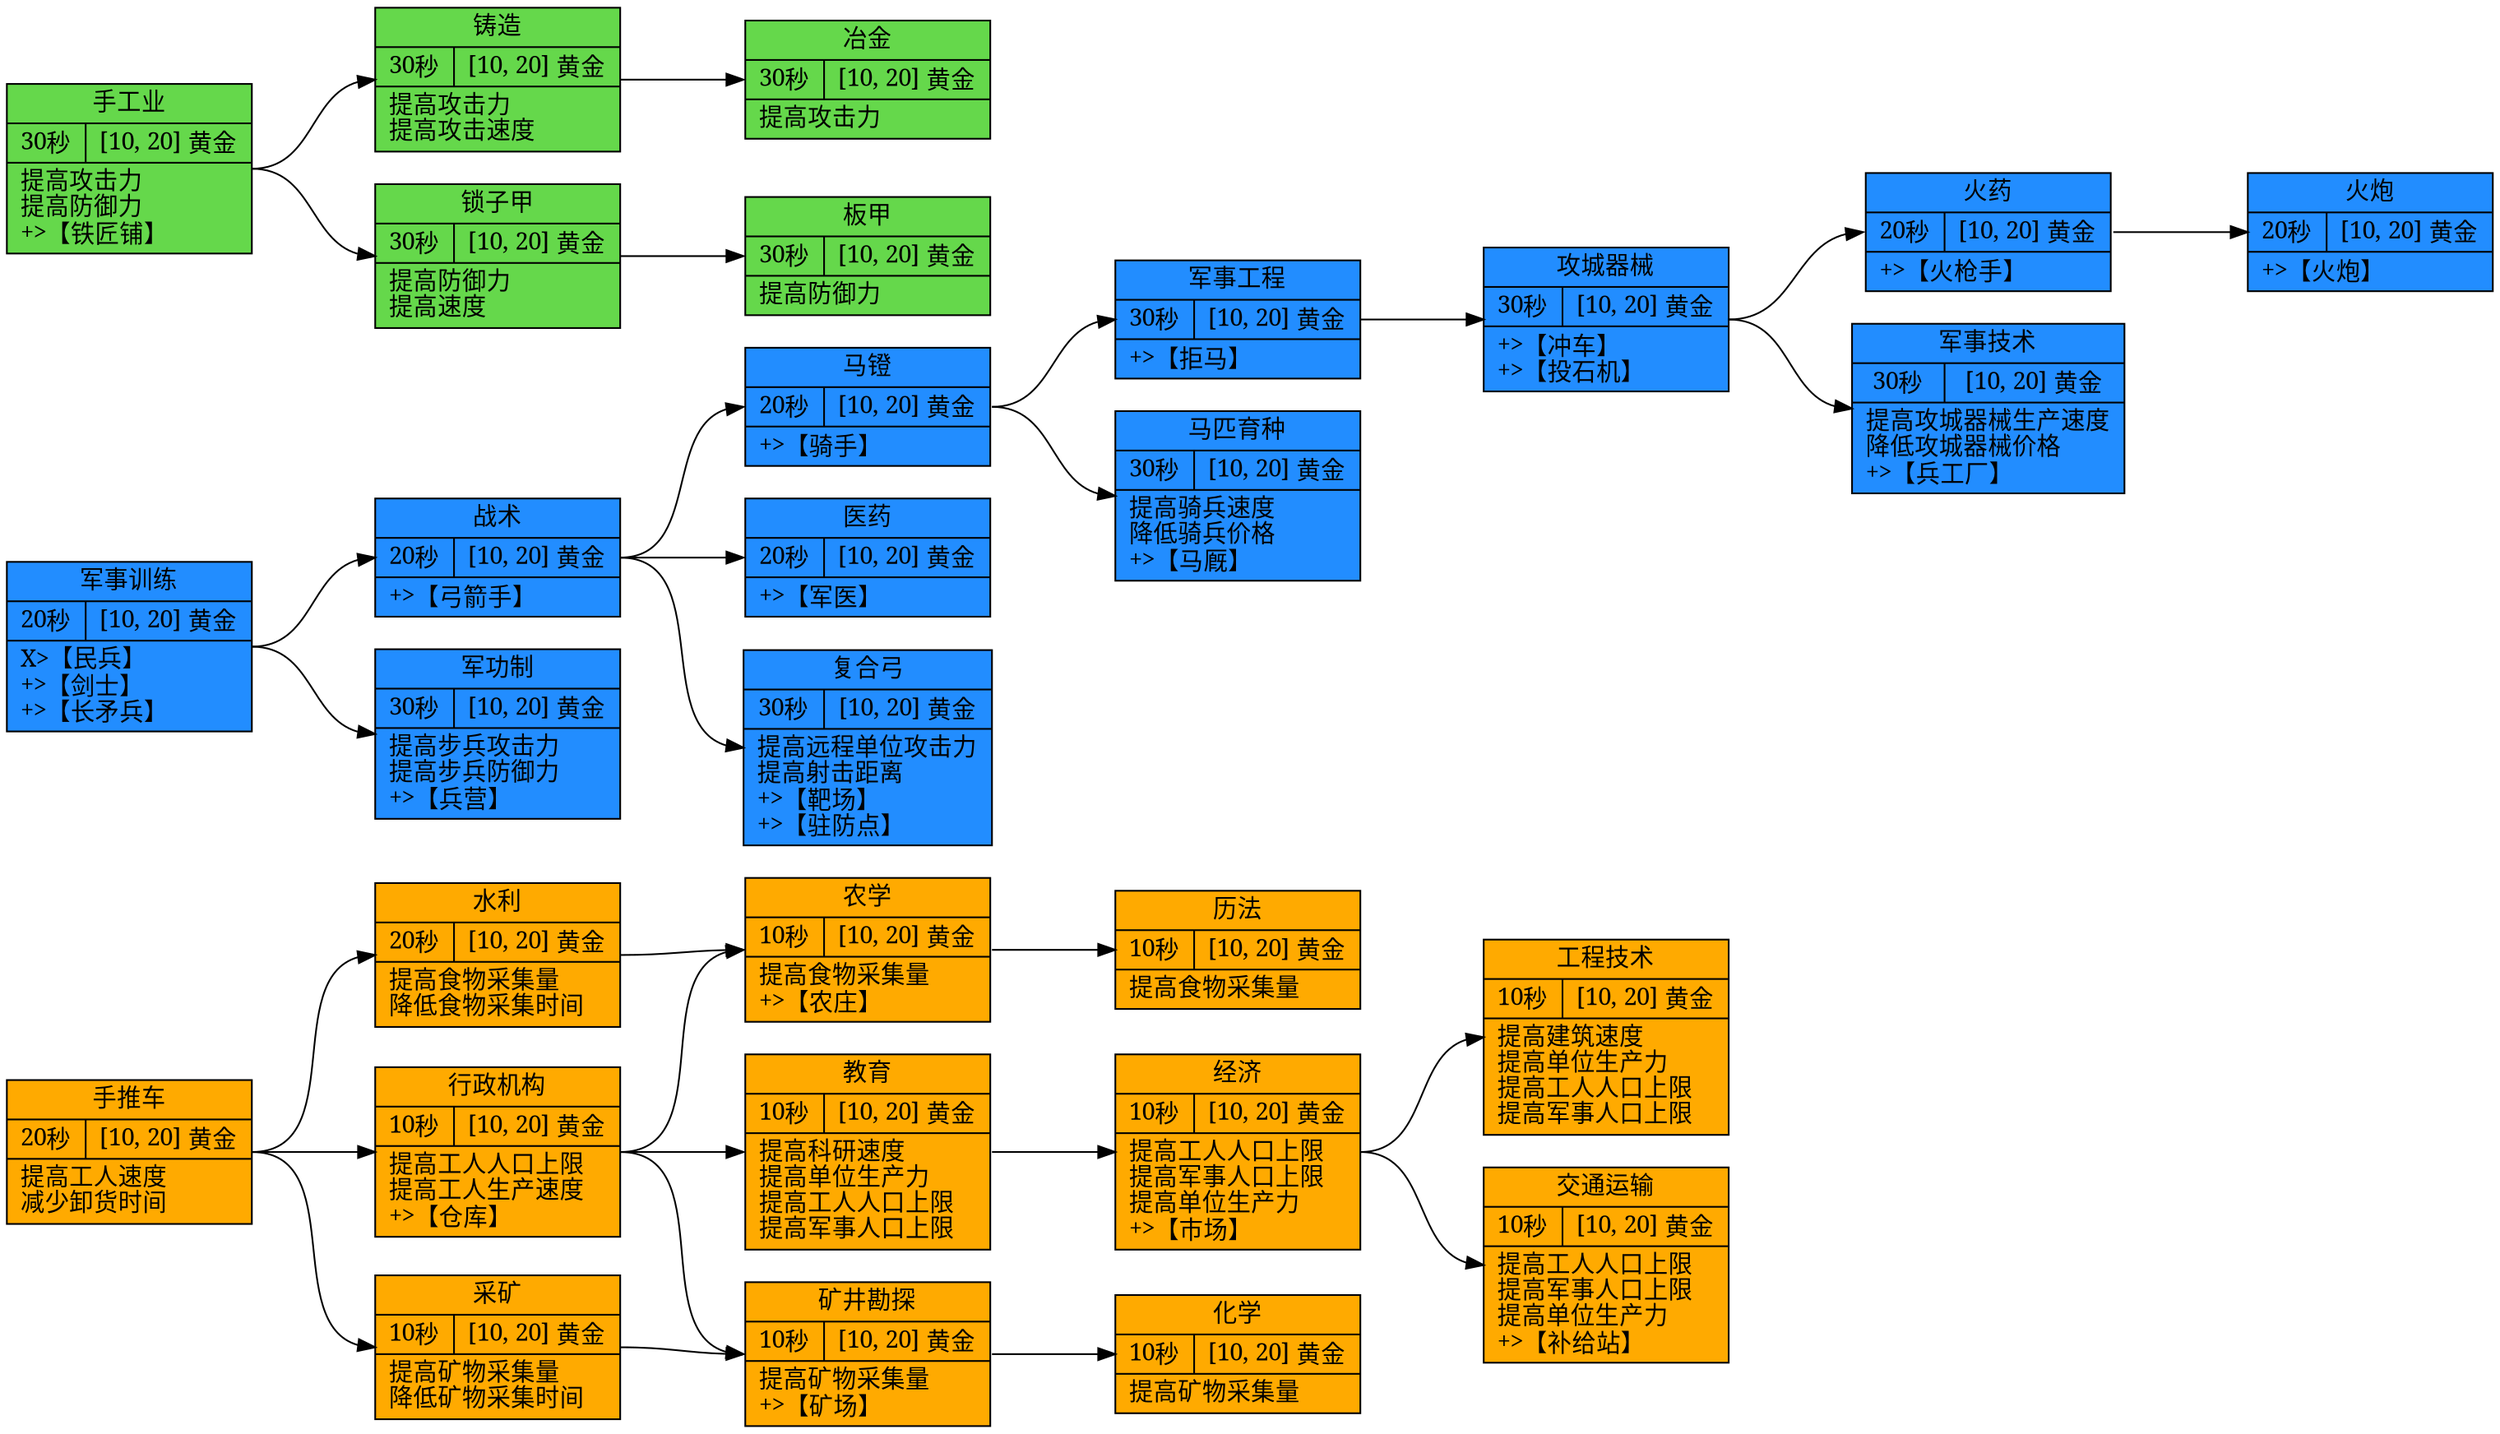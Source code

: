 digraph G {
	rankdir=LR ranksep=1
	"手推车" [label="手推车|{<f0>20秒| <f1>[10, 20] 黄金 }|提高工人速度\l减少卸货时间\l" fillcolor="#ffaa00" fontname=SimSun shape=record style=filled]
	"水利" [label="水利|{<f0>20秒| <f1>[10, 20] 黄金 }|提高食物采集量\l降低食物采集时间\l" fillcolor="#ffaa00" fontname=SimSun shape=record style=filled]
	"手推车":e -> "水利":w [len=2.00]
	"采矿" [label="采矿|{<f0>10秒| <f1>[10, 20] 黄金 }|提高矿物采集量\l降低矿物采集时间\l" fillcolor="#ffaa00" fontname=SimSun shape=record style=filled]
	"手推车":e -> "采矿":w [len=2.00]
	"行政机构" [label="行政机构|{<f0>10秒| <f1>[10, 20] 黄金 }|提高工人人口上限\l提高工人生产速度\l\+\>【仓库】\l" fillcolor="#ffaa00" fontname=SimSun shape=record style=filled]
	"手推车":e -> "行政机构":w [len=2.00]
	"农学" [label="农学|{<f0>10秒| <f1>[10, 20] 黄金 }|提高食物采集量\l\+\>【农庄】\l" fillcolor="#ffaa00" fontname=SimSun shape=record style=filled]
	"水利":e -> "农学":w [len=2.00]
	"行政机构":e -> "农学":w [len=2.00]
	"历法" [label="历法|{<f0>10秒| <f1>[10, 20] 黄金 }|提高食物采集量\l" fillcolor="#ffaa00" fontname=SimSun shape=record style=filled]
	"农学":e -> "历法":w [len=2.00]
	"矿井勘探" [label="矿井勘探|{<f0>10秒| <f1>[10, 20] 黄金 }|提高矿物采集量\l\+\>【矿场】\l" fillcolor="#ffaa00" fontname=SimSun shape=record style=filled]
	"采矿":e -> "矿井勘探":w [len=2.00]
	"行政机构":e -> "矿井勘探":w [len=2.00]
	"化学" [label="化学|{<f0>10秒| <f1>[10, 20] 黄金 }|提高矿物采集量\l" fillcolor="#ffaa00" fontname=SimSun shape=record style=filled]
	"矿井勘探":e -> "化学":w [len=2.00]
	"教育" [label="教育|{<f0>10秒| <f1>[10, 20] 黄金 }|提高科研速度\l提高单位生产力\l提高工人人口上限\l提高军事人口上限\l" fillcolor="#ffaa00" fontname=SimSun shape=record style=filled]
	"行政机构":e -> "教育":w [len=2.00]
	"经济" [label="经济|{<f0>10秒| <f1>[10, 20] 黄金 }|提高工人人口上限\l提高军事人口上限\l提高单位生产力\l\+\>【市场】\l" fillcolor="#ffaa00" fontname=SimSun shape=record style=filled]
	"教育":e -> "经济":w [len=2.00]
	"工程技术" [label="工程技术|{<f0>10秒| <f1>[10, 20] 黄金 }|提高建筑速度\l提高单位生产力\l提高工人人口上限\l提高军事人口上限\l" fillcolor="#ffaa00" fontname=SimSun shape=record style=filled]
	"经济":e -> "工程技术":w [len=2.00]
	"交通运输" [label="交通运输|{<f0>10秒| <f1>[10, 20] 黄金 }|提高工人人口上限\l提高军事人口上限\l提高单位生产力\l\+\>【补给站】\l" fillcolor="#ffaa00" fontname=SimSun shape=record style=filled]
	"经济":e -> "交通运输":w [len=2.00]
	"军事训练" [label="军事训练|{<f0>20秒| <f1>[10, 20] 黄金 }|\X\>【民兵】\l\+\>【剑士】\l\+\>【长矛兵】\l" fillcolor="#228dff" fontname=SimSun shape=record style=filled]
	"战术" [label="战术|{<f0>20秒| <f1>[10, 20] 黄金 }|\+\>【弓箭手】\l" fillcolor="#228dff" fontname=SimSun shape=record style=filled]
	"军事训练":e -> "战术":w [len=2.00]
	"马镫" [label="马镫|{<f0>20秒| <f1>[10, 20] 黄金 }|\+\>【骑手】\l" fillcolor="#228dff" fontname=SimSun shape=record style=filled]
	"战术":e -> "马镫":w [len=2.00]
	"医药" [label="医药|{<f0>20秒| <f1>[10, 20] 黄金 }|\+\>【军医】\l" fillcolor="#228dff" fontname=SimSun shape=record style=filled]
	"战术":e -> "医药":w [len=2.00]
	"军事工程" [label="军事工程|{<f0>30秒| <f1>[10, 20] 黄金 }|\+\>【拒马】\l" fillcolor="#228dff" fontname=SimSun shape=record style=filled]
	"马镫":e -> "军事工程":w [len=2.00]
	"攻城器械" [label="攻城器械|{<f0>30秒| <f1>[10, 20] 黄金 }|\+\>【冲车】\l\+\>【投石机】\l" fillcolor="#228dff" fontname=SimSun shape=record style=filled]
	"军事工程":e -> "攻城器械":w [len=2.00]
	"火药" [label="火药|{<f0>20秒| <f1>[10, 20] 黄金 }|\+\>【火枪手】\l" fillcolor="#228dff" fontname=SimSun shape=record style=filled]
	"攻城器械":e -> "火药":w [len=2.00]
	"火炮" [label="火炮|{<f0>20秒| <f1>[10, 20] 黄金 }|\+\>【火炮】\l" fillcolor="#228dff" fontname=SimSun shape=record style=filled]
	"火药":e -> "火炮":w [len=2.00]
	"军功制" [label="军功制|{<f0>30秒| <f1>[10, 20] 黄金 }|提高步兵攻击力\l提高步兵防御力\l\+\>【兵营】\l" fillcolor="#228dff" fontname=SimSun shape=record style=filled]
	"军事训练":e -> "军功制":w [len=2.00]
	"复合弓" [label="复合弓|{<f0>30秒| <f1>[10, 20] 黄金 }|提高远程单位攻击力\l提高射击距离\l\+\>【靶场】\l\+\>【驻防点】\l" fillcolor="#228dff" fontname=SimSun shape=record style=filled]
	"战术":e -> "复合弓":w [len=2.00]
	"马匹育种" [label="马匹育种|{<f0>30秒| <f1>[10, 20] 黄金 }|提高骑兵速度\l降低骑兵价格\l\+\>【马厩】\l" fillcolor="#228dff" fontname=SimSun shape=record style=filled]
	"马镫":e -> "马匹育种":w [len=2.00]
	"军事技术" [label="军事技术|{<f0>30秒| <f1>[10, 20] 黄金 }|提高攻城器械生产速度\l降低攻城器械价格\l\+\>【兵工厂】\l" fillcolor="#228dff" fontname=SimSun shape=record style=filled]
	"攻城器械":e -> "军事技术":w [len=2.00]
	"手工业" [label="手工业|{<f0>30秒| <f1>[10, 20] 黄金 }|提高攻击力\l提高防御力\l\+\>【铁匠铺】\l" fillcolor="#65d84b" fontname=SimSun shape=record style=filled]
	"铸造" [label="铸造|{<f0>30秒| <f1>[10, 20] 黄金 }|提高攻击力\l提高攻击速度\l" fillcolor="#65d84b" fontname=SimSun shape=record style=filled]
	"手工业":e -> "铸造":w [len=2.00]
	"冶金" [label="冶金|{<f0>30秒| <f1>[10, 20] 黄金 }|提高攻击力\l" fillcolor="#65d84b" fontname=SimSun shape=record style=filled]
	"铸造":e -> "冶金":w [len=2.00]
	"锁子甲" [label="锁子甲|{<f0>30秒| <f1>[10, 20] 黄金 }|提高防御力\l提高速度\l" fillcolor="#65d84b" fontname=SimSun shape=record style=filled]
	"手工业":e -> "锁子甲":w [len=2.00]
	"板甲" [label="板甲|{<f0>30秒| <f1>[10, 20] 黄金 }|提高防御力\l" fillcolor="#65d84b" fontname=SimSun shape=record style=filled]
	"锁子甲":e -> "板甲":w [len=2.00]
}
